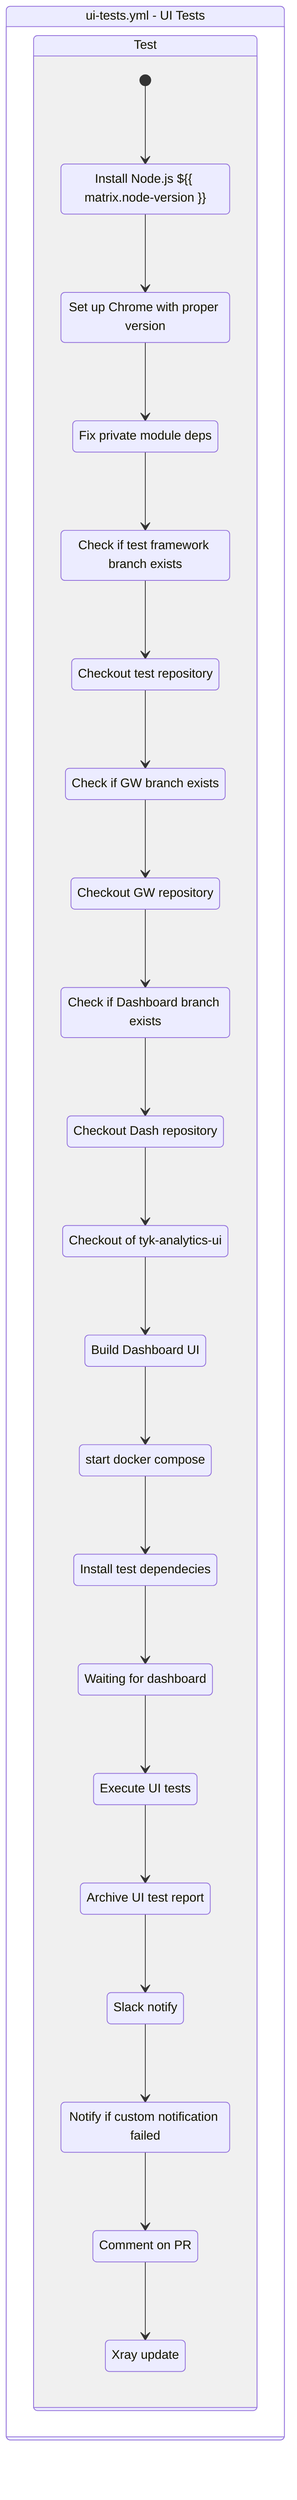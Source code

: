 stateDiagram-v2
    workflow : ui-tests.yml - UI Tests
    state workflow {
        test: Test
        state test {
            [*] --> step0test
            step0test : Install Node.js ${{ matrix.node-version }}
            step0test --> step1test
            step1test : Set up Chrome with proper version
            step1test --> step2test
            step2test : Fix private module deps
            step2test --> step3test
            step3test : Check if test framework branch exists
            step3test --> step4test
            step4test : Checkout test repository
            step4test --> step5test
            step5test : Check if GW branch exists
            step5test --> step6test
            step6test : Checkout GW repository
            step6test --> step7test
            step7test : Check if Dashboard branch exists
            step7test --> step8test
            step8test : Checkout Dash repository
            step8test --> step9test
            step9test : Checkout of tyk-analytics-ui
            step9test --> step10test
            step10test : Build Dashboard UI
            step10test --> step11test
            step11test : start docker compose
            step11test --> step12test
            step12test : Install test dependecies
            step12test --> step13test
            step13test : Waiting for dashboard
            step13test --> step14test
            step14test : Execute UI tests
            step14test --> step15test
            step15test : Archive UI test report
            step15test --> step16test
            step16test : Slack notify
            step16test --> step17test
            step17test : Notify if custom notification failed
            step17test --> step18test
            step18test : Comment on PR
            step18test --> step19test
            step19test : Xray update
        }
    }